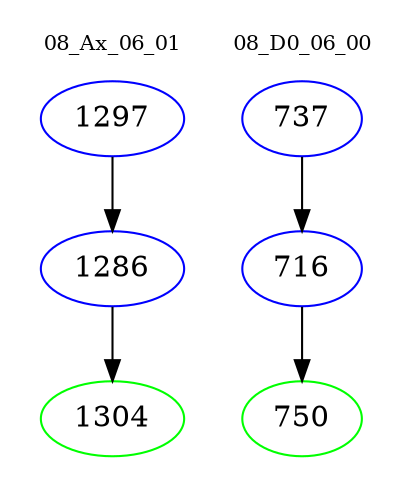 digraph{
subgraph cluster_0 {
color = white
label = "08_Ax_06_01";
fontsize=10;
T0_1297 [label="1297", color="blue"]
T0_1297 -> T0_1286 [color="black"]
T0_1286 [label="1286", color="blue"]
T0_1286 -> T0_1304 [color="black"]
T0_1304 [label="1304", color="green"]
}
subgraph cluster_1 {
color = white
label = "08_D0_06_00";
fontsize=10;
T1_737 [label="737", color="blue"]
T1_737 -> T1_716 [color="black"]
T1_716 [label="716", color="blue"]
T1_716 -> T1_750 [color="black"]
T1_750 [label="750", color="green"]
}
}

